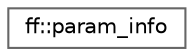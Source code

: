 digraph "类继承关系图"
{
 // LATEX_PDF_SIZE
  bgcolor="transparent";
  edge [fontname=Helvetica,fontsize=10,labelfontname=Helvetica,labelfontsize=10];
  node [fontname=Helvetica,fontsize=10,shape=box,height=0.2,width=0.4];
  rankdir="LR";
  Node0 [id="Node000000",label="ff::param_info",height=0.2,width=0.4,color="grey40", fillcolor="white", style="filled",URL="$structff_1_1param__info.html",tooltip="generic pameter information (tag and kind of dependency)"];
}
